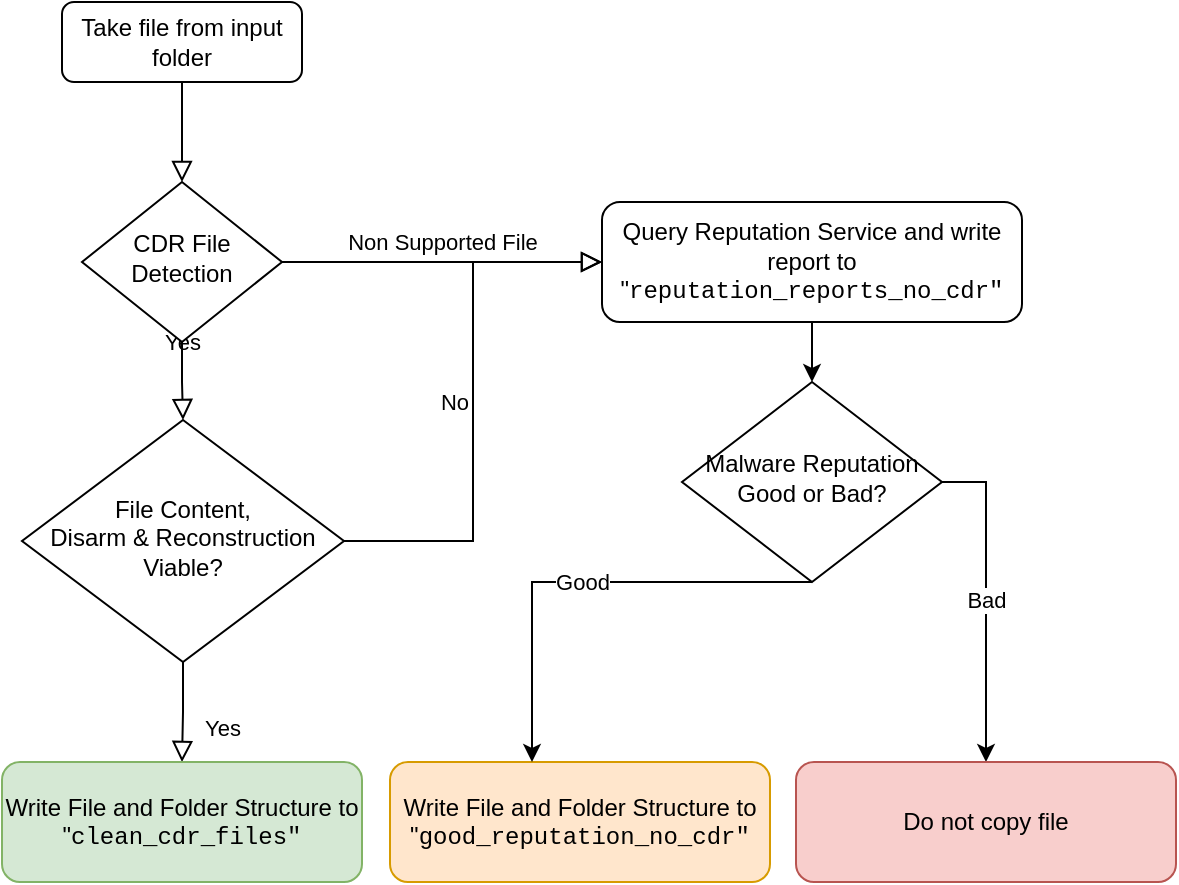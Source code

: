 <mxfile version="18.1.1" type="device"><diagram id="C5RBs43oDa-KdzZeNtuy" name="Page-1"><mxGraphModel dx="1439" dy="777" grid="1" gridSize="10" guides="1" tooltips="1" connect="1" arrows="1" fold="1" page="1" pageScale="1" pageWidth="827" pageHeight="1169" math="0" shadow="0"><root><mxCell id="WIyWlLk6GJQsqaUBKTNV-0"/><mxCell id="WIyWlLk6GJQsqaUBKTNV-1" parent="WIyWlLk6GJQsqaUBKTNV-0"/><mxCell id="WIyWlLk6GJQsqaUBKTNV-2" value="" style="rounded=0;html=1;jettySize=auto;orthogonalLoop=1;fontSize=11;endArrow=block;endFill=0;endSize=8;strokeWidth=1;shadow=0;labelBackgroundColor=none;edgeStyle=orthogonalEdgeStyle;" parent="WIyWlLk6GJQsqaUBKTNV-1" source="WIyWlLk6GJQsqaUBKTNV-3" target="WIyWlLk6GJQsqaUBKTNV-6" edge="1"><mxGeometry relative="1" as="geometry"/></mxCell><mxCell id="WIyWlLk6GJQsqaUBKTNV-3" value="Take file from input folder" style="rounded=1;whiteSpace=wrap;html=1;fontSize=12;glass=0;strokeWidth=1;shadow=0;" parent="WIyWlLk6GJQsqaUBKTNV-1" vertex="1"><mxGeometry x="160" y="80" width="120" height="40" as="geometry"/></mxCell><mxCell id="WIyWlLk6GJQsqaUBKTNV-4" value="Yes" style="rounded=0;html=1;jettySize=auto;orthogonalLoop=1;fontSize=11;endArrow=block;endFill=0;endSize=8;strokeWidth=1;shadow=0;labelBackgroundColor=none;edgeStyle=orthogonalEdgeStyle;" parent="WIyWlLk6GJQsqaUBKTNV-1" source="WIyWlLk6GJQsqaUBKTNV-6" target="WIyWlLk6GJQsqaUBKTNV-10" edge="1"><mxGeometry y="20" relative="1" as="geometry"><mxPoint as="offset"/></mxGeometry></mxCell><mxCell id="WIyWlLk6GJQsqaUBKTNV-5" value="Non Supported File" style="edgeStyle=orthogonalEdgeStyle;rounded=0;html=1;jettySize=auto;orthogonalLoop=1;fontSize=11;endArrow=block;endFill=0;endSize=8;strokeWidth=1;shadow=0;labelBackgroundColor=none;entryX=0;entryY=0.5;entryDx=0;entryDy=0;" parent="WIyWlLk6GJQsqaUBKTNV-1" source="WIyWlLk6GJQsqaUBKTNV-6" target="ljs7rvXAAnhHi6ciN4Dj-2" edge="1"><mxGeometry y="10" relative="1" as="geometry"><mxPoint as="offset"/><mxPoint x="440" y="210" as="targetPoint"/></mxGeometry></mxCell><mxCell id="WIyWlLk6GJQsqaUBKTNV-6" value="CDR File Detection" style="rhombus;whiteSpace=wrap;html=1;shadow=0;fontFamily=Helvetica;fontSize=12;align=center;strokeWidth=1;spacing=6;spacingTop=-4;" parent="WIyWlLk6GJQsqaUBKTNV-1" vertex="1"><mxGeometry x="170" y="170" width="100" height="80" as="geometry"/></mxCell><mxCell id="WIyWlLk6GJQsqaUBKTNV-8" value="Yes" style="rounded=0;html=1;jettySize=auto;orthogonalLoop=1;fontSize=11;endArrow=block;endFill=0;endSize=8;strokeWidth=1;shadow=0;labelBackgroundColor=none;edgeStyle=orthogonalEdgeStyle;" parent="WIyWlLk6GJQsqaUBKTNV-1" source="WIyWlLk6GJQsqaUBKTNV-10" target="WIyWlLk6GJQsqaUBKTNV-11" edge="1"><mxGeometry x="0.333" y="20" relative="1" as="geometry"><mxPoint as="offset"/></mxGeometry></mxCell><mxCell id="WIyWlLk6GJQsqaUBKTNV-9" value="No&lt;br&gt;" style="edgeStyle=orthogonalEdgeStyle;rounded=0;html=1;jettySize=auto;orthogonalLoop=1;fontSize=11;endArrow=block;endFill=0;endSize=8;strokeWidth=1;shadow=0;labelBackgroundColor=none;entryX=0;entryY=0.5;entryDx=0;entryDy=0;" parent="WIyWlLk6GJQsqaUBKTNV-1" source="WIyWlLk6GJQsqaUBKTNV-10" target="ljs7rvXAAnhHi6ciN4Dj-2" edge="1"><mxGeometry y="10" relative="1" as="geometry"><mxPoint as="offset"/><mxPoint x="440" y="210" as="targetPoint"/></mxGeometry></mxCell><mxCell id="WIyWlLk6GJQsqaUBKTNV-10" value="File Content, &lt;br&gt;Disarm &amp;amp; Reconstruction Viable?" style="rhombus;whiteSpace=wrap;html=1;shadow=0;fontFamily=Helvetica;fontSize=12;align=center;strokeWidth=1;spacing=6;spacingTop=-4;" parent="WIyWlLk6GJQsqaUBKTNV-1" vertex="1"><mxGeometry x="140" y="289" width="161" height="121" as="geometry"/></mxCell><mxCell id="WIyWlLk6GJQsqaUBKTNV-11" value="Write File and Folder Structure to &quot;&lt;span style=&quot;font-family: Menlo, Monaco, &amp;quot;Courier New&amp;quot;, monospace; text-align: start;&quot;&gt;clean_cdr_files&quot;&lt;/span&gt;" style="rounded=1;whiteSpace=wrap;html=1;fontSize=12;glass=0;strokeWidth=1;shadow=0;labelBackgroundColor=none;fillColor=#d5e8d4;strokeColor=#82b366;" parent="WIyWlLk6GJQsqaUBKTNV-1" vertex="1"><mxGeometry x="130" y="460" width="180" height="60" as="geometry"/></mxCell><mxCell id="ljs7rvXAAnhHi6ciN4Dj-1" value="Write File and Folder Structure to &quot;&lt;span style=&quot;font-family: Menlo, Monaco, &amp;quot;Courier New&amp;quot;, monospace; text-align: start;&quot;&gt;good_reputation_no_cdr&lt;/span&gt;&lt;span style=&quot;font-family: Menlo, Monaco, &amp;quot;Courier New&amp;quot;, monospace; text-align: start;&quot;&gt;&quot;&lt;/span&gt;" style="rounded=1;whiteSpace=wrap;html=1;fontSize=12;glass=0;strokeWidth=1;shadow=0;labelBackgroundColor=none;fillColor=#ffe6cc;strokeColor=#d79b00;" parent="WIyWlLk6GJQsqaUBKTNV-1" vertex="1"><mxGeometry x="324" y="460" width="190" height="60" as="geometry"/></mxCell><mxCell id="ljs7rvXAAnhHi6ciN4Dj-6" style="edgeStyle=orthogonalEdgeStyle;rounded=0;orthogonalLoop=1;jettySize=auto;html=1;exitX=0.5;exitY=1;exitDx=0;exitDy=0;fontColor=#000000;" parent="WIyWlLk6GJQsqaUBKTNV-1" source="ljs7rvXAAnhHi6ciN4Dj-2" target="ljs7rvXAAnhHi6ciN4Dj-3" edge="1"><mxGeometry relative="1" as="geometry"/></mxCell><mxCell id="ljs7rvXAAnhHi6ciN4Dj-2" value="Query Reputation Service and write report to &quot;&lt;span style=&quot;font-family: Menlo, Monaco, &amp;quot;Courier New&amp;quot;, monospace; text-align: start;&quot;&gt;reputation_reports_no_cdr&lt;/span&gt;&lt;span style=&quot;font-family: Menlo, Monaco, &amp;quot;Courier New&amp;quot;, monospace; text-align: start;&quot;&gt;&quot;&lt;/span&gt;" style="rounded=1;whiteSpace=wrap;html=1;fontSize=12;glass=0;strokeWidth=1;shadow=0;fontColor=#000000;labelBackgroundColor=default;strokeColor=#000000;" parent="WIyWlLk6GJQsqaUBKTNV-1" vertex="1"><mxGeometry x="430" y="180" width="210" height="60" as="geometry"/></mxCell><mxCell id="ljs7rvXAAnhHi6ciN4Dj-5" value="Good" style="edgeStyle=orthogonalEdgeStyle;rounded=0;orthogonalLoop=1;jettySize=auto;html=1;exitX=0.5;exitY=1;exitDx=0;exitDy=0;fontColor=#000000;" parent="WIyWlLk6GJQsqaUBKTNV-1" source="ljs7rvXAAnhHi6ciN4Dj-3" target="ljs7rvXAAnhHi6ciN4Dj-1" edge="1"><mxGeometry relative="1" as="geometry"><Array as="points"><mxPoint x="395" y="370"/></Array></mxGeometry></mxCell><mxCell id="ljs7rvXAAnhHi6ciN4Dj-8" value="Bad" style="edgeStyle=orthogonalEdgeStyle;rounded=0;orthogonalLoop=1;jettySize=auto;html=1;exitX=1;exitY=0.5;exitDx=0;exitDy=0;fontColor=#000000;" parent="WIyWlLk6GJQsqaUBKTNV-1" source="ljs7rvXAAnhHi6ciN4Dj-3" target="ljs7rvXAAnhHi6ciN4Dj-7" edge="1"><mxGeometry relative="1" as="geometry"/></mxCell><mxCell id="ljs7rvXAAnhHi6ciN4Dj-3" value="Malware Reputation Good or Bad?" style="rhombus;whiteSpace=wrap;html=1;shadow=0;fontFamily=Helvetica;fontSize=12;align=center;strokeWidth=1;spacing=6;spacingTop=-4;" parent="WIyWlLk6GJQsqaUBKTNV-1" vertex="1"><mxGeometry x="470" y="270" width="130" height="100" as="geometry"/></mxCell><mxCell id="ljs7rvXAAnhHi6ciN4Dj-7" value="Do not copy file" style="rounded=1;whiteSpace=wrap;html=1;fontSize=12;glass=0;strokeWidth=1;shadow=0;labelBackgroundColor=none;fillColor=#f8cecc;strokeColor=#b85450;" parent="WIyWlLk6GJQsqaUBKTNV-1" vertex="1"><mxGeometry x="527" y="460" width="190" height="60" as="geometry"/></mxCell></root></mxGraphModel></diagram></mxfile>